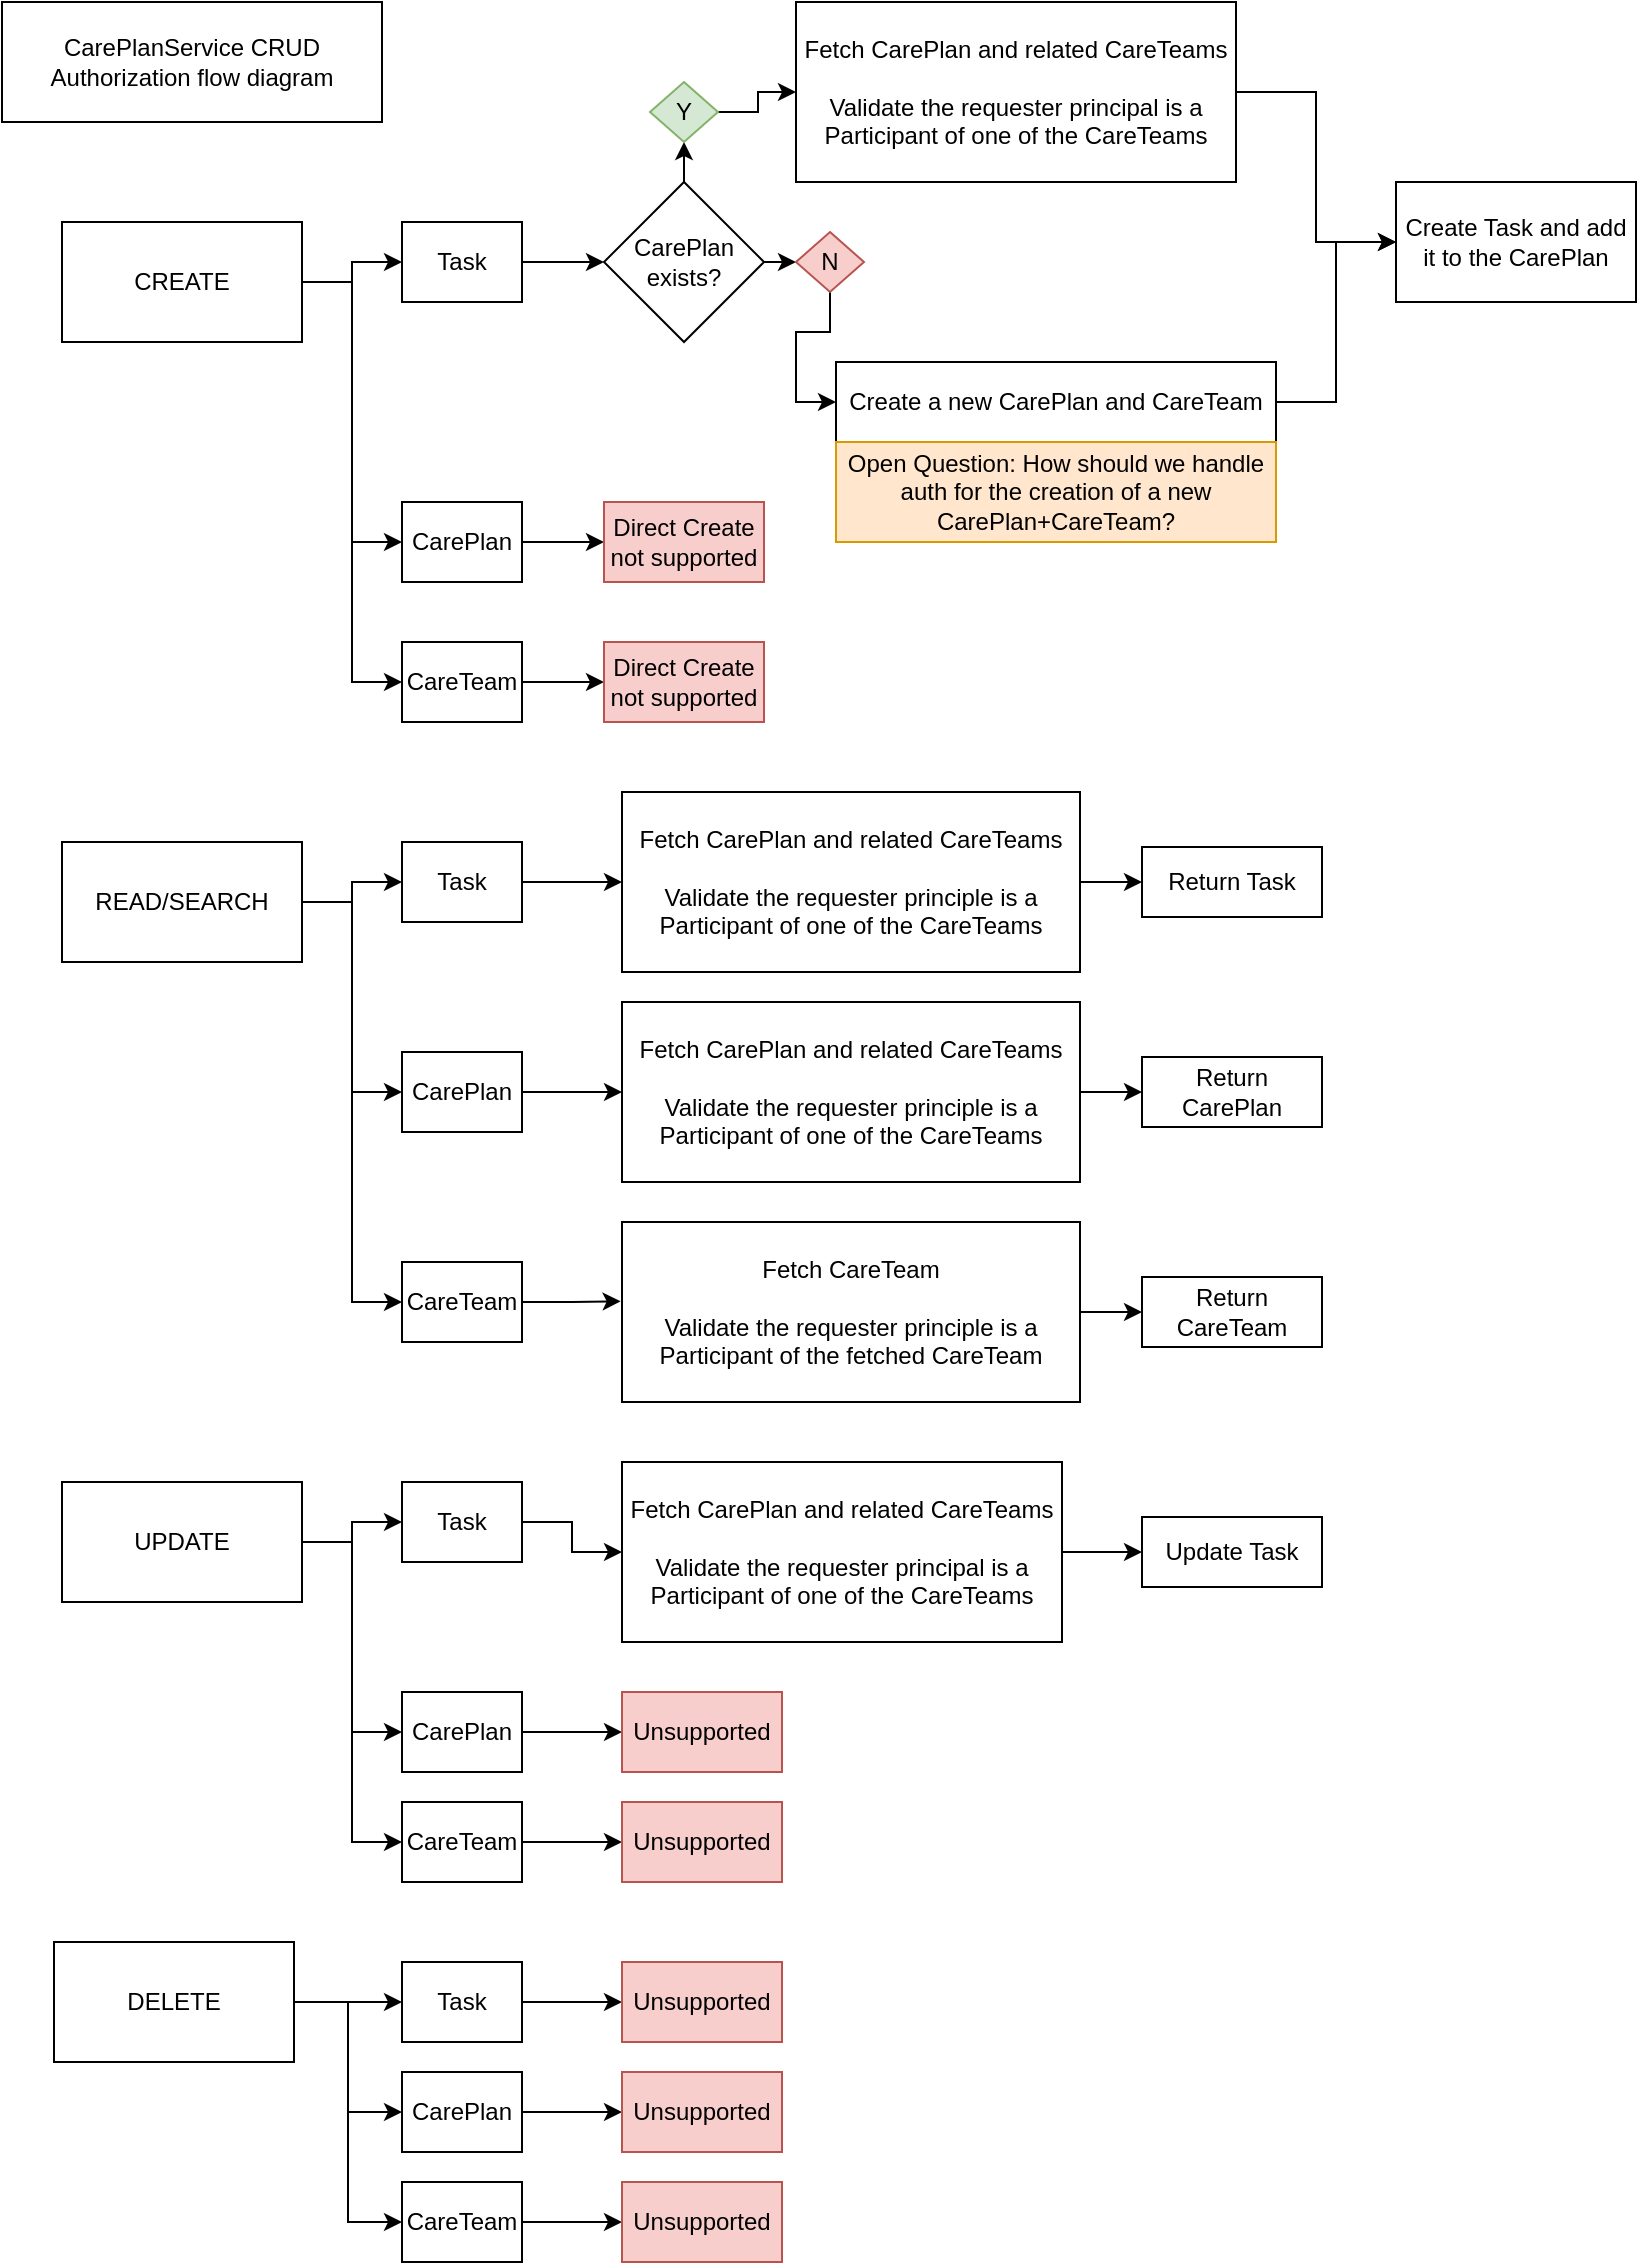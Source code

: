 <mxfile version="24.7.17">
  <diagram name="Page-1" id="Z-H5fGY0OLxEt358KBcR">
    <mxGraphModel dx="955" dy="630" grid="1" gridSize="10" guides="1" tooltips="1" connect="1" arrows="1" fold="1" page="1" pageScale="1" pageWidth="827" pageHeight="1169" math="0" shadow="0">
      <root>
        <mxCell id="0" />
        <mxCell id="1" parent="0" />
        <mxCell id="BmIImH3u0vUwBz2wpUPY-8" value="CarePlanService CRUD Authorization flow diagram" style="rounded=0;whiteSpace=wrap;html=1;" vertex="1" parent="1">
          <mxGeometry x="10" y="10" width="190" height="60" as="geometry" />
        </mxCell>
        <mxCell id="BmIImH3u0vUwBz2wpUPY-15" style="edgeStyle=orthogonalEdgeStyle;rounded=0;orthogonalLoop=1;jettySize=auto;html=1;exitX=1;exitY=0.5;exitDx=0;exitDy=0;entryX=0;entryY=0.5;entryDx=0;entryDy=0;" edge="1" parent="1" source="BmIImH3u0vUwBz2wpUPY-9" target="BmIImH3u0vUwBz2wpUPY-14">
          <mxGeometry relative="1" as="geometry" />
        </mxCell>
        <mxCell id="BmIImH3u0vUwBz2wpUPY-33" style="edgeStyle=orthogonalEdgeStyle;rounded=0;orthogonalLoop=1;jettySize=auto;html=1;exitX=1;exitY=0.5;exitDx=0;exitDy=0;entryX=0;entryY=0.5;entryDx=0;entryDy=0;" edge="1" parent="1" source="BmIImH3u0vUwBz2wpUPY-9" target="BmIImH3u0vUwBz2wpUPY-32">
          <mxGeometry relative="1" as="geometry" />
        </mxCell>
        <mxCell id="BmIImH3u0vUwBz2wpUPY-35" style="edgeStyle=orthogonalEdgeStyle;rounded=0;orthogonalLoop=1;jettySize=auto;html=1;exitX=1;exitY=0.5;exitDx=0;exitDy=0;entryX=0;entryY=0.5;entryDx=0;entryDy=0;" edge="1" parent="1" source="BmIImH3u0vUwBz2wpUPY-9" target="BmIImH3u0vUwBz2wpUPY-34">
          <mxGeometry relative="1" as="geometry" />
        </mxCell>
        <mxCell id="BmIImH3u0vUwBz2wpUPY-9" value="CREATE" style="rounded=0;whiteSpace=wrap;html=1;" vertex="1" parent="1">
          <mxGeometry x="40" y="120" width="120" height="60" as="geometry" />
        </mxCell>
        <mxCell id="BmIImH3u0vUwBz2wpUPY-18" style="edgeStyle=orthogonalEdgeStyle;rounded=0;orthogonalLoop=1;jettySize=auto;html=1;exitX=1;exitY=0.5;exitDx=0;exitDy=0;" edge="1" parent="1" source="BmIImH3u0vUwBz2wpUPY-14" target="BmIImH3u0vUwBz2wpUPY-17">
          <mxGeometry relative="1" as="geometry" />
        </mxCell>
        <mxCell id="BmIImH3u0vUwBz2wpUPY-14" value="Task" style="rounded=0;whiteSpace=wrap;html=1;" vertex="1" parent="1">
          <mxGeometry x="210" y="120" width="60" height="40" as="geometry" />
        </mxCell>
        <mxCell id="BmIImH3u0vUwBz2wpUPY-20" style="edgeStyle=orthogonalEdgeStyle;rounded=0;orthogonalLoop=1;jettySize=auto;html=1;exitX=0.5;exitY=0;exitDx=0;exitDy=0;entryX=0.5;entryY=1;entryDx=0;entryDy=0;" edge="1" parent="1" source="BmIImH3u0vUwBz2wpUPY-17" target="BmIImH3u0vUwBz2wpUPY-19">
          <mxGeometry relative="1" as="geometry" />
        </mxCell>
        <mxCell id="BmIImH3u0vUwBz2wpUPY-22" style="edgeStyle=orthogonalEdgeStyle;rounded=0;orthogonalLoop=1;jettySize=auto;html=1;exitX=1;exitY=0.5;exitDx=0;exitDy=0;entryX=0;entryY=0.5;entryDx=0;entryDy=0;" edge="1" parent="1" source="BmIImH3u0vUwBz2wpUPY-17" target="BmIImH3u0vUwBz2wpUPY-21">
          <mxGeometry relative="1" as="geometry" />
        </mxCell>
        <mxCell id="BmIImH3u0vUwBz2wpUPY-17" value="CarePlan exists?" style="rhombus;whiteSpace=wrap;html=1;" vertex="1" parent="1">
          <mxGeometry x="311" y="100" width="80" height="80" as="geometry" />
        </mxCell>
        <mxCell id="BmIImH3u0vUwBz2wpUPY-25" style="edgeStyle=orthogonalEdgeStyle;rounded=0;orthogonalLoop=1;jettySize=auto;html=1;exitX=1;exitY=0.5;exitDx=0;exitDy=0;" edge="1" parent="1" source="BmIImH3u0vUwBz2wpUPY-19" target="BmIImH3u0vUwBz2wpUPY-23">
          <mxGeometry relative="1" as="geometry" />
        </mxCell>
        <mxCell id="BmIImH3u0vUwBz2wpUPY-19" value="Y" style="rhombus;whiteSpace=wrap;html=1;fillColor=#d5e8d4;strokeColor=#82b366;" vertex="1" parent="1">
          <mxGeometry x="334" y="50" width="34" height="30" as="geometry" />
        </mxCell>
        <mxCell id="BmIImH3u0vUwBz2wpUPY-27" style="edgeStyle=orthogonalEdgeStyle;rounded=0;orthogonalLoop=1;jettySize=auto;html=1;exitX=0.5;exitY=1;exitDx=0;exitDy=0;entryX=0;entryY=0.5;entryDx=0;entryDy=0;" edge="1" parent="1" source="BmIImH3u0vUwBz2wpUPY-21" target="BmIImH3u0vUwBz2wpUPY-26">
          <mxGeometry relative="1" as="geometry" />
        </mxCell>
        <mxCell id="BmIImH3u0vUwBz2wpUPY-21" value="N" style="rhombus;whiteSpace=wrap;html=1;fillColor=#f8cecc;strokeColor=#b85450;" vertex="1" parent="1">
          <mxGeometry x="407" y="125" width="34" height="30" as="geometry" />
        </mxCell>
        <mxCell id="BmIImH3u0vUwBz2wpUPY-30" style="edgeStyle=orthogonalEdgeStyle;rounded=0;orthogonalLoop=1;jettySize=auto;html=1;exitX=1;exitY=0.5;exitDx=0;exitDy=0;entryX=0;entryY=0.5;entryDx=0;entryDy=0;" edge="1" parent="1" source="BmIImH3u0vUwBz2wpUPY-23" target="BmIImH3u0vUwBz2wpUPY-29">
          <mxGeometry relative="1" as="geometry" />
        </mxCell>
        <mxCell id="BmIImH3u0vUwBz2wpUPY-23" value="Fetch CarePlan and related CareTeams&lt;div&gt;&lt;br&gt;&lt;/div&gt;&lt;div&gt;Validate the requester principal is a Participant of one of the CareTeams&lt;/div&gt;" style="rounded=0;whiteSpace=wrap;html=1;" vertex="1" parent="1">
          <mxGeometry x="407" y="10" width="220" height="90" as="geometry" />
        </mxCell>
        <mxCell id="BmIImH3u0vUwBz2wpUPY-31" style="edgeStyle=orthogonalEdgeStyle;rounded=0;orthogonalLoop=1;jettySize=auto;html=1;exitX=1;exitY=0.5;exitDx=0;exitDy=0;entryX=0;entryY=0.5;entryDx=0;entryDy=0;" edge="1" parent="1" source="BmIImH3u0vUwBz2wpUPY-26" target="BmIImH3u0vUwBz2wpUPY-29">
          <mxGeometry relative="1" as="geometry" />
        </mxCell>
        <mxCell id="BmIImH3u0vUwBz2wpUPY-26" value="Create a new CarePlan and CareTeam" style="rounded=0;whiteSpace=wrap;html=1;" vertex="1" parent="1">
          <mxGeometry x="427" y="190" width="220" height="40" as="geometry" />
        </mxCell>
        <mxCell id="BmIImH3u0vUwBz2wpUPY-28" value="Open Question: How should we handle auth for the creation of a new CarePlan+CareTeam?" style="rounded=0;whiteSpace=wrap;html=1;fillColor=#ffe6cc;strokeColor=#d79b00;" vertex="1" parent="1">
          <mxGeometry x="427" y="230" width="220" height="50" as="geometry" />
        </mxCell>
        <mxCell id="BmIImH3u0vUwBz2wpUPY-29" value="Create Task and add it to the CarePlan" style="rounded=0;whiteSpace=wrap;html=1;" vertex="1" parent="1">
          <mxGeometry x="707" y="100" width="120" height="60" as="geometry" />
        </mxCell>
        <mxCell id="BmIImH3u0vUwBz2wpUPY-37" style="edgeStyle=orthogonalEdgeStyle;rounded=0;orthogonalLoop=1;jettySize=auto;html=1;exitX=1;exitY=0.5;exitDx=0;exitDy=0;entryX=0;entryY=0.5;entryDx=0;entryDy=0;" edge="1" parent="1" source="BmIImH3u0vUwBz2wpUPY-32" target="BmIImH3u0vUwBz2wpUPY-36">
          <mxGeometry relative="1" as="geometry" />
        </mxCell>
        <mxCell id="BmIImH3u0vUwBz2wpUPY-32" value="CarePlan" style="rounded=0;whiteSpace=wrap;html=1;" vertex="1" parent="1">
          <mxGeometry x="210" y="260" width="60" height="40" as="geometry" />
        </mxCell>
        <mxCell id="BmIImH3u0vUwBz2wpUPY-39" style="edgeStyle=orthogonalEdgeStyle;rounded=0;orthogonalLoop=1;jettySize=auto;html=1;exitX=1;exitY=0.5;exitDx=0;exitDy=0;entryX=0;entryY=0.5;entryDx=0;entryDy=0;" edge="1" parent="1" source="BmIImH3u0vUwBz2wpUPY-34" target="BmIImH3u0vUwBz2wpUPY-38">
          <mxGeometry relative="1" as="geometry" />
        </mxCell>
        <mxCell id="BmIImH3u0vUwBz2wpUPY-34" value="CareTeam" style="rounded=0;whiteSpace=wrap;html=1;" vertex="1" parent="1">
          <mxGeometry x="210" y="330" width="60" height="40" as="geometry" />
        </mxCell>
        <mxCell id="BmIImH3u0vUwBz2wpUPY-36" value="Direct Create not supported" style="rounded=0;whiteSpace=wrap;html=1;fillColor=#f8cecc;strokeColor=#b85450;" vertex="1" parent="1">
          <mxGeometry x="311" y="260" width="80" height="40" as="geometry" />
        </mxCell>
        <mxCell id="BmIImH3u0vUwBz2wpUPY-38" value="Direct Create not supported" style="rounded=0;whiteSpace=wrap;html=1;fillColor=#f8cecc;strokeColor=#b85450;" vertex="1" parent="1">
          <mxGeometry x="311" y="330" width="80" height="40" as="geometry" />
        </mxCell>
        <mxCell id="BmIImH3u0vUwBz2wpUPY-40" style="edgeStyle=orthogonalEdgeStyle;rounded=0;orthogonalLoop=1;jettySize=auto;html=1;exitX=1;exitY=0.5;exitDx=0;exitDy=0;entryX=0;entryY=0.5;entryDx=0;entryDy=0;" edge="1" parent="1" source="BmIImH3u0vUwBz2wpUPY-43" target="BmIImH3u0vUwBz2wpUPY-44">
          <mxGeometry relative="1" as="geometry" />
        </mxCell>
        <mxCell id="BmIImH3u0vUwBz2wpUPY-41" style="edgeStyle=orthogonalEdgeStyle;rounded=0;orthogonalLoop=1;jettySize=auto;html=1;exitX=1;exitY=0.5;exitDx=0;exitDy=0;entryX=0;entryY=0.5;entryDx=0;entryDy=0;" edge="1" parent="1" source="BmIImH3u0vUwBz2wpUPY-43" target="BmIImH3u0vUwBz2wpUPY-45">
          <mxGeometry relative="1" as="geometry" />
        </mxCell>
        <mxCell id="BmIImH3u0vUwBz2wpUPY-42" style="edgeStyle=orthogonalEdgeStyle;rounded=0;orthogonalLoop=1;jettySize=auto;html=1;exitX=1;exitY=0.5;exitDx=0;exitDy=0;entryX=0;entryY=0.5;entryDx=0;entryDy=0;" edge="1" parent="1" source="BmIImH3u0vUwBz2wpUPY-43" target="BmIImH3u0vUwBz2wpUPY-46">
          <mxGeometry relative="1" as="geometry" />
        </mxCell>
        <mxCell id="BmIImH3u0vUwBz2wpUPY-43" value="READ/SEARCH" style="rounded=0;whiteSpace=wrap;html=1;" vertex="1" parent="1">
          <mxGeometry x="40" y="430" width="120" height="60" as="geometry" />
        </mxCell>
        <mxCell id="BmIImH3u0vUwBz2wpUPY-48" style="edgeStyle=orthogonalEdgeStyle;rounded=0;orthogonalLoop=1;jettySize=auto;html=1;exitX=1;exitY=0.5;exitDx=0;exitDy=0;" edge="1" parent="1" source="BmIImH3u0vUwBz2wpUPY-44" target="BmIImH3u0vUwBz2wpUPY-47">
          <mxGeometry relative="1" as="geometry" />
        </mxCell>
        <mxCell id="BmIImH3u0vUwBz2wpUPY-44" value="Task" style="rounded=0;whiteSpace=wrap;html=1;" vertex="1" parent="1">
          <mxGeometry x="210" y="430" width="60" height="40" as="geometry" />
        </mxCell>
        <mxCell id="BmIImH3u0vUwBz2wpUPY-52" style="edgeStyle=orthogonalEdgeStyle;rounded=0;orthogonalLoop=1;jettySize=auto;html=1;exitX=1;exitY=0.5;exitDx=0;exitDy=0;entryX=0;entryY=0.5;entryDx=0;entryDy=0;" edge="1" parent="1" source="BmIImH3u0vUwBz2wpUPY-45" target="BmIImH3u0vUwBz2wpUPY-51">
          <mxGeometry relative="1" as="geometry" />
        </mxCell>
        <mxCell id="BmIImH3u0vUwBz2wpUPY-45" value="CarePlan" style="rounded=0;whiteSpace=wrap;html=1;" vertex="1" parent="1">
          <mxGeometry x="210" y="535" width="60" height="40" as="geometry" />
        </mxCell>
        <mxCell id="BmIImH3u0vUwBz2wpUPY-46" value="CareTeam" style="rounded=0;whiteSpace=wrap;html=1;" vertex="1" parent="1">
          <mxGeometry x="210" y="640" width="60" height="40" as="geometry" />
        </mxCell>
        <mxCell id="BmIImH3u0vUwBz2wpUPY-50" style="edgeStyle=orthogonalEdgeStyle;rounded=0;orthogonalLoop=1;jettySize=auto;html=1;exitX=1;exitY=0.5;exitDx=0;exitDy=0;" edge="1" parent="1" source="BmIImH3u0vUwBz2wpUPY-47" target="BmIImH3u0vUwBz2wpUPY-49">
          <mxGeometry relative="1" as="geometry" />
        </mxCell>
        <mxCell id="BmIImH3u0vUwBz2wpUPY-47" value="Fetch CarePlan and related CareTeams&lt;div&gt;&lt;br&gt;&lt;/div&gt;&lt;div&gt;Validate the requester principle is a Participant of one of the CareTeams&lt;/div&gt;" style="rounded=0;whiteSpace=wrap;html=1;" vertex="1" parent="1">
          <mxGeometry x="320" y="405" width="229" height="90" as="geometry" />
        </mxCell>
        <mxCell id="BmIImH3u0vUwBz2wpUPY-49" value="Return Task" style="rounded=0;whiteSpace=wrap;html=1;" vertex="1" parent="1">
          <mxGeometry x="580" y="432.5" width="90" height="35" as="geometry" />
        </mxCell>
        <mxCell id="BmIImH3u0vUwBz2wpUPY-54" style="edgeStyle=orthogonalEdgeStyle;rounded=0;orthogonalLoop=1;jettySize=auto;html=1;exitX=1;exitY=0.5;exitDx=0;exitDy=0;entryX=0;entryY=0.5;entryDx=0;entryDy=0;" edge="1" parent="1" source="BmIImH3u0vUwBz2wpUPY-51" target="BmIImH3u0vUwBz2wpUPY-53">
          <mxGeometry relative="1" as="geometry" />
        </mxCell>
        <mxCell id="BmIImH3u0vUwBz2wpUPY-51" value="Fetch CarePlan and related CareTeams&lt;div&gt;&lt;br&gt;&lt;/div&gt;&lt;div&gt;Validate the requester principle is a Participant of one of the CareTeams&lt;/div&gt;" style="rounded=0;whiteSpace=wrap;html=1;" vertex="1" parent="1">
          <mxGeometry x="320" y="510" width="229" height="90" as="geometry" />
        </mxCell>
        <mxCell id="BmIImH3u0vUwBz2wpUPY-53" value="Return CarePlan" style="rounded=0;whiteSpace=wrap;html=1;" vertex="1" parent="1">
          <mxGeometry x="580" y="537.5" width="90" height="35" as="geometry" />
        </mxCell>
        <mxCell id="BmIImH3u0vUwBz2wpUPY-58" style="edgeStyle=orthogonalEdgeStyle;rounded=0;orthogonalLoop=1;jettySize=auto;html=1;exitX=1;exitY=0.5;exitDx=0;exitDy=0;" edge="1" parent="1" source="BmIImH3u0vUwBz2wpUPY-55" target="BmIImH3u0vUwBz2wpUPY-57">
          <mxGeometry relative="1" as="geometry" />
        </mxCell>
        <mxCell id="BmIImH3u0vUwBz2wpUPY-55" value="Fetch CareTeam&lt;div&gt;&lt;br&gt;&lt;/div&gt;&lt;div&gt;Validate the requester principle is a Participant of the fetched CareTeam&lt;/div&gt;" style="rounded=0;whiteSpace=wrap;html=1;" vertex="1" parent="1">
          <mxGeometry x="320" y="620" width="229" height="90" as="geometry" />
        </mxCell>
        <mxCell id="BmIImH3u0vUwBz2wpUPY-56" style="edgeStyle=orthogonalEdgeStyle;rounded=0;orthogonalLoop=1;jettySize=auto;html=1;exitX=1;exitY=0.5;exitDx=0;exitDy=0;entryX=-0.003;entryY=0.44;entryDx=0;entryDy=0;entryPerimeter=0;" edge="1" parent="1" source="BmIImH3u0vUwBz2wpUPY-46" target="BmIImH3u0vUwBz2wpUPY-55">
          <mxGeometry relative="1" as="geometry" />
        </mxCell>
        <mxCell id="BmIImH3u0vUwBz2wpUPY-57" value="Return CareTeam" style="rounded=0;whiteSpace=wrap;html=1;" vertex="1" parent="1">
          <mxGeometry x="580" y="647.5" width="90" height="35" as="geometry" />
        </mxCell>
        <mxCell id="BmIImH3u0vUwBz2wpUPY-59" style="edgeStyle=orthogonalEdgeStyle;rounded=0;orthogonalLoop=1;jettySize=auto;html=1;exitX=1;exitY=0.5;exitDx=0;exitDy=0;entryX=0;entryY=0.5;entryDx=0;entryDy=0;" edge="1" parent="1" source="BmIImH3u0vUwBz2wpUPY-62" target="BmIImH3u0vUwBz2wpUPY-63">
          <mxGeometry relative="1" as="geometry" />
        </mxCell>
        <mxCell id="BmIImH3u0vUwBz2wpUPY-60" style="edgeStyle=orthogonalEdgeStyle;rounded=0;orthogonalLoop=1;jettySize=auto;html=1;exitX=1;exitY=0.5;exitDx=0;exitDy=0;entryX=0;entryY=0.5;entryDx=0;entryDy=0;" edge="1" parent="1" source="BmIImH3u0vUwBz2wpUPY-62" target="BmIImH3u0vUwBz2wpUPY-64">
          <mxGeometry relative="1" as="geometry" />
        </mxCell>
        <mxCell id="BmIImH3u0vUwBz2wpUPY-61" style="edgeStyle=orthogonalEdgeStyle;rounded=0;orthogonalLoop=1;jettySize=auto;html=1;exitX=1;exitY=0.5;exitDx=0;exitDy=0;entryX=0;entryY=0.5;entryDx=0;entryDy=0;" edge="1" parent="1" source="BmIImH3u0vUwBz2wpUPY-62" target="BmIImH3u0vUwBz2wpUPY-65">
          <mxGeometry relative="1" as="geometry" />
        </mxCell>
        <mxCell id="BmIImH3u0vUwBz2wpUPY-62" value="UPDATE" style="rounded=0;whiteSpace=wrap;html=1;" vertex="1" parent="1">
          <mxGeometry x="40" y="750" width="120" height="60" as="geometry" />
        </mxCell>
        <mxCell id="BmIImH3u0vUwBz2wpUPY-67" style="edgeStyle=orthogonalEdgeStyle;rounded=0;orthogonalLoop=1;jettySize=auto;html=1;exitX=1;exitY=0.5;exitDx=0;exitDy=0;entryX=0;entryY=0.5;entryDx=0;entryDy=0;" edge="1" parent="1" source="BmIImH3u0vUwBz2wpUPY-63" target="BmIImH3u0vUwBz2wpUPY-66">
          <mxGeometry relative="1" as="geometry" />
        </mxCell>
        <mxCell id="BmIImH3u0vUwBz2wpUPY-63" value="Task" style="rounded=0;whiteSpace=wrap;html=1;" vertex="1" parent="1">
          <mxGeometry x="210" y="750" width="60" height="40" as="geometry" />
        </mxCell>
        <mxCell id="BmIImH3u0vUwBz2wpUPY-71" style="edgeStyle=orthogonalEdgeStyle;rounded=0;orthogonalLoop=1;jettySize=auto;html=1;exitX=1;exitY=0.5;exitDx=0;exitDy=0;entryX=0;entryY=0.5;entryDx=0;entryDy=0;" edge="1" parent="1" source="BmIImH3u0vUwBz2wpUPY-64" target="BmIImH3u0vUwBz2wpUPY-70">
          <mxGeometry relative="1" as="geometry" />
        </mxCell>
        <mxCell id="BmIImH3u0vUwBz2wpUPY-64" value="CarePlan" style="rounded=0;whiteSpace=wrap;html=1;" vertex="1" parent="1">
          <mxGeometry x="210" y="855" width="60" height="40" as="geometry" />
        </mxCell>
        <mxCell id="BmIImH3u0vUwBz2wpUPY-73" style="edgeStyle=orthogonalEdgeStyle;rounded=0;orthogonalLoop=1;jettySize=auto;html=1;exitX=1;exitY=0.5;exitDx=0;exitDy=0;entryX=0;entryY=0.5;entryDx=0;entryDy=0;" edge="1" parent="1" source="BmIImH3u0vUwBz2wpUPY-65" target="BmIImH3u0vUwBz2wpUPY-72">
          <mxGeometry relative="1" as="geometry" />
        </mxCell>
        <mxCell id="BmIImH3u0vUwBz2wpUPY-65" value="CareTeam" style="rounded=0;whiteSpace=wrap;html=1;" vertex="1" parent="1">
          <mxGeometry x="210" y="910" width="60" height="40" as="geometry" />
        </mxCell>
        <mxCell id="BmIImH3u0vUwBz2wpUPY-69" style="edgeStyle=orthogonalEdgeStyle;rounded=0;orthogonalLoop=1;jettySize=auto;html=1;exitX=1;exitY=0.5;exitDx=0;exitDy=0;entryX=0;entryY=0.5;entryDx=0;entryDy=0;" edge="1" parent="1" source="BmIImH3u0vUwBz2wpUPY-66" target="BmIImH3u0vUwBz2wpUPY-68">
          <mxGeometry relative="1" as="geometry" />
        </mxCell>
        <mxCell id="BmIImH3u0vUwBz2wpUPY-66" value="Fetch CarePlan and related CareTeams&lt;div&gt;&lt;br&gt;&lt;/div&gt;&lt;div&gt;Validate the requester principal is a Participant of one of the CareTeams&lt;/div&gt;" style="rounded=0;whiteSpace=wrap;html=1;" vertex="1" parent="1">
          <mxGeometry x="320" y="740" width="220" height="90" as="geometry" />
        </mxCell>
        <mxCell id="BmIImH3u0vUwBz2wpUPY-68" value="Update Task" style="rounded=0;whiteSpace=wrap;html=1;" vertex="1" parent="1">
          <mxGeometry x="580" y="767.5" width="90" height="35" as="geometry" />
        </mxCell>
        <mxCell id="BmIImH3u0vUwBz2wpUPY-70" value="Unsupported" style="rounded=0;whiteSpace=wrap;html=1;fillColor=#f8cecc;strokeColor=#b85450;" vertex="1" parent="1">
          <mxGeometry x="320" y="855" width="80" height="40" as="geometry" />
        </mxCell>
        <mxCell id="BmIImH3u0vUwBz2wpUPY-72" value="Unsupported" style="rounded=0;whiteSpace=wrap;html=1;fillColor=#f8cecc;strokeColor=#b85450;" vertex="1" parent="1">
          <mxGeometry x="320" y="910" width="80" height="40" as="geometry" />
        </mxCell>
        <mxCell id="BmIImH3u0vUwBz2wpUPY-74" style="edgeStyle=orthogonalEdgeStyle;rounded=0;orthogonalLoop=1;jettySize=auto;html=1;exitX=1;exitY=0.5;exitDx=0;exitDy=0;entryX=0;entryY=0.5;entryDx=0;entryDy=0;" edge="1" parent="1" source="BmIImH3u0vUwBz2wpUPY-77" target="BmIImH3u0vUwBz2wpUPY-79">
          <mxGeometry relative="1" as="geometry" />
        </mxCell>
        <mxCell id="BmIImH3u0vUwBz2wpUPY-75" style="edgeStyle=orthogonalEdgeStyle;rounded=0;orthogonalLoop=1;jettySize=auto;html=1;exitX=1;exitY=0.5;exitDx=0;exitDy=0;entryX=0;entryY=0.5;entryDx=0;entryDy=0;" edge="1" parent="1" source="BmIImH3u0vUwBz2wpUPY-77" target="BmIImH3u0vUwBz2wpUPY-81">
          <mxGeometry relative="1" as="geometry" />
        </mxCell>
        <mxCell id="BmIImH3u0vUwBz2wpUPY-76" style="edgeStyle=orthogonalEdgeStyle;rounded=0;orthogonalLoop=1;jettySize=auto;html=1;exitX=1;exitY=0.5;exitDx=0;exitDy=0;entryX=0;entryY=0.5;entryDx=0;entryDy=0;" edge="1" parent="1" source="BmIImH3u0vUwBz2wpUPY-77" target="BmIImH3u0vUwBz2wpUPY-83">
          <mxGeometry relative="1" as="geometry" />
        </mxCell>
        <mxCell id="BmIImH3u0vUwBz2wpUPY-77" value="DELETE" style="rounded=0;whiteSpace=wrap;html=1;" vertex="1" parent="1">
          <mxGeometry x="36" y="980" width="120" height="60" as="geometry" />
        </mxCell>
        <mxCell id="BmIImH3u0vUwBz2wpUPY-90" style="edgeStyle=orthogonalEdgeStyle;rounded=0;orthogonalLoop=1;jettySize=auto;html=1;exitX=1;exitY=0.5;exitDx=0;exitDy=0;entryX=0;entryY=0.5;entryDx=0;entryDy=0;" edge="1" parent="1" source="BmIImH3u0vUwBz2wpUPY-79" target="BmIImH3u0vUwBz2wpUPY-89">
          <mxGeometry relative="1" as="geometry" />
        </mxCell>
        <mxCell id="BmIImH3u0vUwBz2wpUPY-79" value="Task" style="rounded=0;whiteSpace=wrap;html=1;" vertex="1" parent="1">
          <mxGeometry x="210" y="990" width="60" height="40" as="geometry" />
        </mxCell>
        <mxCell id="BmIImH3u0vUwBz2wpUPY-80" style="edgeStyle=orthogonalEdgeStyle;rounded=0;orthogonalLoop=1;jettySize=auto;html=1;exitX=1;exitY=0.5;exitDx=0;exitDy=0;entryX=0;entryY=0.5;entryDx=0;entryDy=0;" edge="1" parent="1" source="BmIImH3u0vUwBz2wpUPY-81" target="BmIImH3u0vUwBz2wpUPY-87">
          <mxGeometry relative="1" as="geometry" />
        </mxCell>
        <mxCell id="BmIImH3u0vUwBz2wpUPY-81" value="CarePlan" style="rounded=0;whiteSpace=wrap;html=1;" vertex="1" parent="1">
          <mxGeometry x="210" y="1045" width="60" height="40" as="geometry" />
        </mxCell>
        <mxCell id="BmIImH3u0vUwBz2wpUPY-82" style="edgeStyle=orthogonalEdgeStyle;rounded=0;orthogonalLoop=1;jettySize=auto;html=1;exitX=1;exitY=0.5;exitDx=0;exitDy=0;entryX=0;entryY=0.5;entryDx=0;entryDy=0;" edge="1" parent="1" source="BmIImH3u0vUwBz2wpUPY-83" target="BmIImH3u0vUwBz2wpUPY-88">
          <mxGeometry relative="1" as="geometry" />
        </mxCell>
        <mxCell id="BmIImH3u0vUwBz2wpUPY-83" value="CareTeam" style="rounded=0;whiteSpace=wrap;html=1;" vertex="1" parent="1">
          <mxGeometry x="210" y="1100" width="60" height="40" as="geometry" />
        </mxCell>
        <mxCell id="BmIImH3u0vUwBz2wpUPY-87" value="Unsupported" style="rounded=0;whiteSpace=wrap;html=1;fillColor=#f8cecc;strokeColor=#b85450;" vertex="1" parent="1">
          <mxGeometry x="320" y="1045" width="80" height="40" as="geometry" />
        </mxCell>
        <mxCell id="BmIImH3u0vUwBz2wpUPY-88" value="Unsupported" style="rounded=0;whiteSpace=wrap;html=1;fillColor=#f8cecc;strokeColor=#b85450;" vertex="1" parent="1">
          <mxGeometry x="320" y="1100" width="80" height="40" as="geometry" />
        </mxCell>
        <mxCell id="BmIImH3u0vUwBz2wpUPY-89" value="Unsupported" style="rounded=0;whiteSpace=wrap;html=1;fillColor=#f8cecc;strokeColor=#b85450;" vertex="1" parent="1">
          <mxGeometry x="320" y="990" width="80" height="40" as="geometry" />
        </mxCell>
      </root>
    </mxGraphModel>
  </diagram>
</mxfile>
